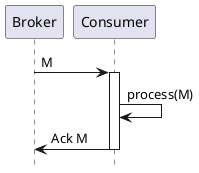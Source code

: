 @startuml
hide footbox
Broker->Consumer++: M
Consumer->Consumer: process(M)
Broker<-Consumer--: Ack M
@enduml
